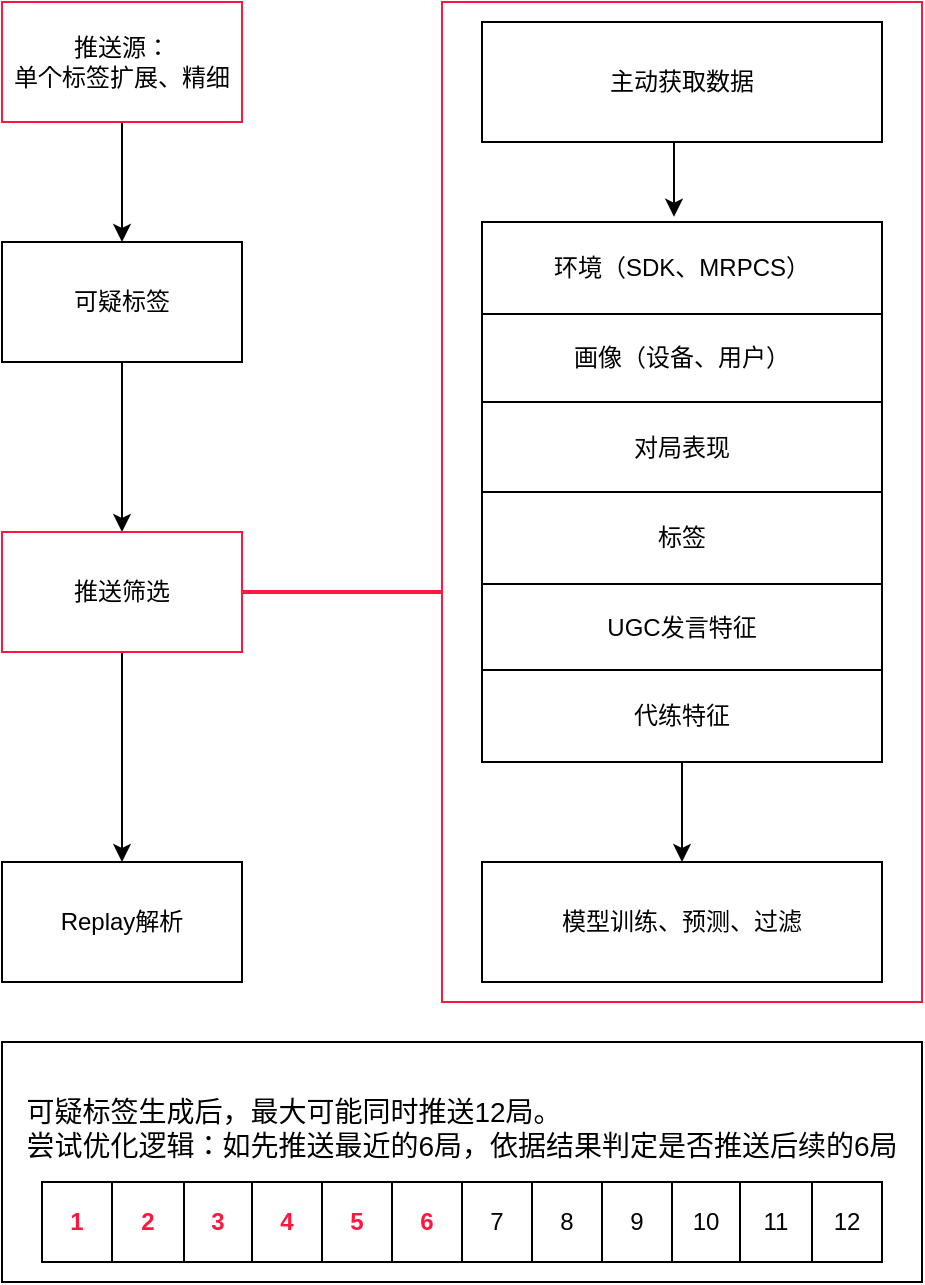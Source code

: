 <mxfile version="20.5.3" type="github">
  <diagram id="YZ-q1tX6LgQDqob_TKN2" name="第 1 页">
    <mxGraphModel dx="1998" dy="1143" grid="1" gridSize="10" guides="1" tooltips="1" connect="1" arrows="1" fold="1" page="1" pageScale="1" pageWidth="827" pageHeight="1169" math="0" shadow="0">
      <root>
        <mxCell id="0" />
        <mxCell id="1" parent="0" />
        <mxCell id="bXp4Yje_5VOtXB1nN6GT-89" value="&lt;div style=&quot;text-align: left; font-size: 14px;&quot;&gt;&lt;span style=&quot;background-color: initial; font-size: 14px;&quot;&gt;可疑标签生成后，最大可能同时推送12局。&lt;/span&gt;&lt;/div&gt;&lt;span style=&quot;font-size: 14px;&quot;&gt;尝试优化逻辑：如先推送最近的6局，依据结果判定是否推送后续的6局&lt;br&gt;&lt;br&gt;&lt;br&gt;&lt;/span&gt;" style="rounded=0;whiteSpace=wrap;html=1;strokeColor=#000000;fontSize=14;" vertex="1" parent="1">
          <mxGeometry x="160" y="600" width="460" height="120" as="geometry" />
        </mxCell>
        <mxCell id="bXp4Yje_5VOtXB1nN6GT-64" value="" style="rounded=0;whiteSpace=wrap;html=1;strokeColor=#FF173E;" vertex="1" parent="1">
          <mxGeometry x="380" y="80" width="240" height="500" as="geometry" />
        </mxCell>
        <mxCell id="bXp4Yje_5VOtXB1nN6GT-3" style="edgeStyle=orthogonalEdgeStyle;rounded=0;orthogonalLoop=1;jettySize=auto;html=1;" edge="1" parent="1" source="bXp4Yje_5VOtXB1nN6GT-1" target="bXp4Yje_5VOtXB1nN6GT-2">
          <mxGeometry relative="1" as="geometry" />
        </mxCell>
        <mxCell id="bXp4Yje_5VOtXB1nN6GT-1" value="可疑标签" style="rounded=0;whiteSpace=wrap;html=1;" vertex="1" parent="1">
          <mxGeometry x="160" y="200" width="120" height="60" as="geometry" />
        </mxCell>
        <mxCell id="bXp4Yje_5VOtXB1nN6GT-60" value="" style="edgeStyle=orthogonalEdgeStyle;rounded=0;orthogonalLoop=1;jettySize=auto;html=1;" edge="1" parent="1" source="bXp4Yje_5VOtXB1nN6GT-2" target="bXp4Yje_5VOtXB1nN6GT-59">
          <mxGeometry relative="1" as="geometry" />
        </mxCell>
        <mxCell id="bXp4Yje_5VOtXB1nN6GT-2" value="推送筛选" style="rounded=0;whiteSpace=wrap;html=1;strokeColor=#FF1443;" vertex="1" parent="1">
          <mxGeometry x="160" y="345" width="120" height="60" as="geometry" />
        </mxCell>
        <mxCell id="bXp4Yje_5VOtXB1nN6GT-63" value="" style="edgeStyle=orthogonalEdgeStyle;rounded=0;orthogonalLoop=1;jettySize=auto;html=1;" edge="1" parent="1" source="bXp4Yje_5VOtXB1nN6GT-32" target="bXp4Yje_5VOtXB1nN6GT-62">
          <mxGeometry relative="1" as="geometry" />
        </mxCell>
        <mxCell id="bXp4Yje_5VOtXB1nN6GT-32" value="" style="shape=table;html=1;whiteSpace=wrap;startSize=0;container=1;collapsible=0;childLayout=tableLayout;" vertex="1" parent="1">
          <mxGeometry x="400" y="190" width="200" height="270" as="geometry" />
        </mxCell>
        <mxCell id="bXp4Yje_5VOtXB1nN6GT-49" style="shape=tableRow;horizontal=0;startSize=0;swimlaneHead=0;swimlaneBody=0;top=0;left=0;bottom=0;right=0;collapsible=0;dropTarget=0;fillColor=none;points=[[0,0.5],[1,0.5]];portConstraint=eastwest;" vertex="1" parent="bXp4Yje_5VOtXB1nN6GT-32">
          <mxGeometry width="200" height="46" as="geometry" />
        </mxCell>
        <mxCell id="bXp4Yje_5VOtXB1nN6GT-50" value="环境（SDK、MRPCS）" style="shape=partialRectangle;html=1;whiteSpace=wrap;connectable=0;fillColor=none;top=0;left=0;bottom=0;right=0;overflow=hidden;" vertex="1" parent="bXp4Yje_5VOtXB1nN6GT-49">
          <mxGeometry width="200" height="46" as="geometry">
            <mxRectangle width="200" height="46" as="alternateBounds" />
          </mxGeometry>
        </mxCell>
        <mxCell id="bXp4Yje_5VOtXB1nN6GT-47" style="shape=tableRow;horizontal=0;startSize=0;swimlaneHead=0;swimlaneBody=0;top=0;left=0;bottom=0;right=0;collapsible=0;dropTarget=0;fillColor=none;points=[[0,0.5],[1,0.5]];portConstraint=eastwest;" vertex="1" parent="bXp4Yje_5VOtXB1nN6GT-32">
          <mxGeometry y="46" width="200" height="44" as="geometry" />
        </mxCell>
        <mxCell id="bXp4Yje_5VOtXB1nN6GT-48" value="画像（设备、用户）" style="shape=partialRectangle;html=1;whiteSpace=wrap;connectable=0;fillColor=none;top=0;left=0;bottom=0;right=0;overflow=hidden;" vertex="1" parent="bXp4Yje_5VOtXB1nN6GT-47">
          <mxGeometry width="200" height="44" as="geometry">
            <mxRectangle width="200" height="44" as="alternateBounds" />
          </mxGeometry>
        </mxCell>
        <mxCell id="bXp4Yje_5VOtXB1nN6GT-45" style="shape=tableRow;horizontal=0;startSize=0;swimlaneHead=0;swimlaneBody=0;top=0;left=0;bottom=0;right=0;collapsible=0;dropTarget=0;fillColor=none;points=[[0,0.5],[1,0.5]];portConstraint=eastwest;" vertex="1" parent="bXp4Yje_5VOtXB1nN6GT-32">
          <mxGeometry y="90" width="200" height="45" as="geometry" />
        </mxCell>
        <mxCell id="bXp4Yje_5VOtXB1nN6GT-46" value="对局表现" style="shape=partialRectangle;html=1;whiteSpace=wrap;connectable=0;fillColor=none;top=0;left=0;bottom=0;right=0;overflow=hidden;" vertex="1" parent="bXp4Yje_5VOtXB1nN6GT-45">
          <mxGeometry width="200" height="45" as="geometry">
            <mxRectangle width="200" height="45" as="alternateBounds" />
          </mxGeometry>
        </mxCell>
        <mxCell id="bXp4Yje_5VOtXB1nN6GT-33" value="" style="shape=tableRow;horizontal=0;startSize=0;swimlaneHead=0;swimlaneBody=0;top=0;left=0;bottom=0;right=0;collapsible=0;dropTarget=0;fillColor=none;points=[[0,0.5],[1,0.5]];portConstraint=eastwest;" vertex="1" parent="bXp4Yje_5VOtXB1nN6GT-32">
          <mxGeometry y="135" width="200" height="46" as="geometry" />
        </mxCell>
        <mxCell id="bXp4Yje_5VOtXB1nN6GT-34" value="标签" style="shape=partialRectangle;html=1;whiteSpace=wrap;connectable=0;fillColor=none;top=0;left=0;bottom=0;right=0;overflow=hidden;" vertex="1" parent="bXp4Yje_5VOtXB1nN6GT-33">
          <mxGeometry width="200" height="46" as="geometry">
            <mxRectangle width="200" height="46" as="alternateBounds" />
          </mxGeometry>
        </mxCell>
        <mxCell id="bXp4Yje_5VOtXB1nN6GT-37" value="" style="shape=tableRow;horizontal=0;startSize=0;swimlaneHead=0;swimlaneBody=0;top=0;left=0;bottom=0;right=0;collapsible=0;dropTarget=0;fillColor=none;points=[[0,0.5],[1,0.5]];portConstraint=eastwest;" vertex="1" parent="bXp4Yje_5VOtXB1nN6GT-32">
          <mxGeometry y="181" width="200" height="43" as="geometry" />
        </mxCell>
        <mxCell id="bXp4Yje_5VOtXB1nN6GT-38" value="UGC发言特征" style="shape=partialRectangle;html=1;whiteSpace=wrap;connectable=0;fillColor=none;top=0;left=0;bottom=0;right=0;overflow=hidden;" vertex="1" parent="bXp4Yje_5VOtXB1nN6GT-37">
          <mxGeometry width="200" height="43" as="geometry">
            <mxRectangle width="200" height="43" as="alternateBounds" />
          </mxGeometry>
        </mxCell>
        <mxCell id="bXp4Yje_5VOtXB1nN6GT-41" value="" style="shape=tableRow;horizontal=0;startSize=0;swimlaneHead=0;swimlaneBody=0;top=0;left=0;bottom=0;right=0;collapsible=0;dropTarget=0;fillColor=none;points=[[0,0.5],[1,0.5]];portConstraint=eastwest;" vertex="1" parent="bXp4Yje_5VOtXB1nN6GT-32">
          <mxGeometry y="224" width="200" height="46" as="geometry" />
        </mxCell>
        <mxCell id="bXp4Yje_5VOtXB1nN6GT-42" value="代练特征" style="shape=partialRectangle;html=1;whiteSpace=wrap;connectable=0;fillColor=none;top=0;left=0;bottom=0;right=0;overflow=hidden;" vertex="1" parent="bXp4Yje_5VOtXB1nN6GT-41">
          <mxGeometry width="200" height="46" as="geometry">
            <mxRectangle width="200" height="46" as="alternateBounds" />
          </mxGeometry>
        </mxCell>
        <mxCell id="bXp4Yje_5VOtXB1nN6GT-54" style="edgeStyle=orthogonalEdgeStyle;rounded=0;orthogonalLoop=1;jettySize=auto;html=1;exitX=0.5;exitY=1;exitDx=0;exitDy=0;entryX=0.5;entryY=0;entryDx=0;entryDy=0;" edge="1" parent="1" source="bXp4Yje_5VOtXB1nN6GT-51" target="bXp4Yje_5VOtXB1nN6GT-1">
          <mxGeometry relative="1" as="geometry" />
        </mxCell>
        <mxCell id="bXp4Yje_5VOtXB1nN6GT-51" value="推送源：&lt;br&gt;单个标签扩展、精细" style="rounded=0;whiteSpace=wrap;html=1;strokeColor=#FF173E;" vertex="1" parent="1">
          <mxGeometry x="160" y="80" width="120" height="60" as="geometry" />
        </mxCell>
        <mxCell id="bXp4Yje_5VOtXB1nN6GT-61" style="edgeStyle=orthogonalEdgeStyle;rounded=0;orthogonalLoop=1;jettySize=auto;html=1;exitX=0.5;exitY=1;exitDx=0;exitDy=0;entryX=0.48;entryY=-0.058;entryDx=0;entryDy=0;entryPerimeter=0;" edge="1" parent="1" source="bXp4Yje_5VOtXB1nN6GT-58" target="bXp4Yje_5VOtXB1nN6GT-49">
          <mxGeometry relative="1" as="geometry" />
        </mxCell>
        <mxCell id="bXp4Yje_5VOtXB1nN6GT-58" value="主动获取数据" style="rounded=0;whiteSpace=wrap;html=1;" vertex="1" parent="1">
          <mxGeometry x="400" y="90" width="200" height="60" as="geometry" />
        </mxCell>
        <mxCell id="bXp4Yje_5VOtXB1nN6GT-59" value="Replay解析" style="rounded=0;whiteSpace=wrap;html=1;" vertex="1" parent="1">
          <mxGeometry x="160" y="510" width="120" height="60" as="geometry" />
        </mxCell>
        <mxCell id="bXp4Yje_5VOtXB1nN6GT-62" value="模型训练、预测、过滤" style="whiteSpace=wrap;html=1;startSize=0;" vertex="1" parent="1">
          <mxGeometry x="400" y="510" width="200" height="60" as="geometry" />
        </mxCell>
        <mxCell id="bXp4Yje_5VOtXB1nN6GT-65" value="" style="line;strokeWidth=2;html=1;strokeColor=#FF173E;" vertex="1" parent="1">
          <mxGeometry x="280" y="370" width="100" height="10" as="geometry" />
        </mxCell>
        <mxCell id="bXp4Yje_5VOtXB1nN6GT-66" value="" style="shape=table;html=1;whiteSpace=wrap;startSize=0;container=1;collapsible=0;childLayout=tableLayout;strokeColor=#000000;" vertex="1" parent="1">
          <mxGeometry x="180" y="670" width="420" height="40" as="geometry" />
        </mxCell>
        <mxCell id="bXp4Yje_5VOtXB1nN6GT-67" value="" style="shape=tableRow;horizontal=0;startSize=0;swimlaneHead=0;swimlaneBody=0;top=0;left=0;bottom=0;right=0;collapsible=0;dropTarget=0;fillColor=none;points=[[0,0.5],[1,0.5]];portConstraint=eastwest;strokeColor=#FF173E;" vertex="1" parent="bXp4Yje_5VOtXB1nN6GT-66">
          <mxGeometry width="420" height="40" as="geometry" />
        </mxCell>
        <mxCell id="bXp4Yje_5VOtXB1nN6GT-68" value="1" style="shape=partialRectangle;html=1;whiteSpace=wrap;connectable=0;fillColor=none;top=0;left=0;bottom=0;right=0;overflow=hidden;strokeColor=#FF173E;fontColor=#FF173E;fontStyle=1" vertex="1" parent="bXp4Yje_5VOtXB1nN6GT-67">
          <mxGeometry width="35" height="40" as="geometry">
            <mxRectangle width="35" height="40" as="alternateBounds" />
          </mxGeometry>
        </mxCell>
        <mxCell id="bXp4Yje_5VOtXB1nN6GT-69" value="2" style="shape=partialRectangle;html=1;whiteSpace=wrap;connectable=0;fillColor=none;top=0;left=0;bottom=0;right=0;overflow=hidden;strokeColor=#FF173E;fontColor=#FF173E;fontStyle=1" vertex="1" parent="bXp4Yje_5VOtXB1nN6GT-67">
          <mxGeometry x="35" width="36" height="40" as="geometry">
            <mxRectangle width="36" height="40" as="alternateBounds" />
          </mxGeometry>
        </mxCell>
        <mxCell id="bXp4Yje_5VOtXB1nN6GT-70" value="3" style="shape=partialRectangle;html=1;whiteSpace=wrap;connectable=0;fillColor=none;top=0;left=0;bottom=0;right=0;overflow=hidden;strokeColor=#FF173E;fontColor=#FF173E;fontStyle=1" vertex="1" parent="bXp4Yje_5VOtXB1nN6GT-67">
          <mxGeometry x="71" width="34" height="40" as="geometry">
            <mxRectangle width="34" height="40" as="alternateBounds" />
          </mxGeometry>
        </mxCell>
        <mxCell id="bXp4Yje_5VOtXB1nN6GT-79" value="4" style="shape=partialRectangle;html=1;whiteSpace=wrap;connectable=0;fillColor=none;top=0;left=0;bottom=0;right=0;overflow=hidden;strokeColor=#FF173E;fontColor=#FF173E;fontStyle=1" vertex="1" parent="bXp4Yje_5VOtXB1nN6GT-67">
          <mxGeometry x="105" width="35" height="40" as="geometry">
            <mxRectangle width="35" height="40" as="alternateBounds" />
          </mxGeometry>
        </mxCell>
        <mxCell id="bXp4Yje_5VOtXB1nN6GT-80" value="5" style="shape=partialRectangle;html=1;whiteSpace=wrap;connectable=0;fillColor=none;top=0;left=0;bottom=0;right=0;overflow=hidden;strokeColor=#FF173E;fontColor=#FF173E;fontStyle=1" vertex="1" parent="bXp4Yje_5VOtXB1nN6GT-67">
          <mxGeometry x="140" width="35" height="40" as="geometry">
            <mxRectangle width="35" height="40" as="alternateBounds" />
          </mxGeometry>
        </mxCell>
        <mxCell id="bXp4Yje_5VOtXB1nN6GT-81" value="6" style="shape=partialRectangle;html=1;whiteSpace=wrap;connectable=0;fillColor=none;top=0;left=0;bottom=0;right=0;overflow=hidden;strokeColor=#FF173E;fontColor=#FF173E;fontStyle=1" vertex="1" parent="bXp4Yje_5VOtXB1nN6GT-67">
          <mxGeometry x="175" width="35" height="40" as="geometry">
            <mxRectangle width="35" height="40" as="alternateBounds" />
          </mxGeometry>
        </mxCell>
        <mxCell id="bXp4Yje_5VOtXB1nN6GT-82" value="7" style="shape=partialRectangle;html=1;whiteSpace=wrap;connectable=0;fillColor=none;top=0;left=0;bottom=0;right=0;overflow=hidden;strokeColor=#FF173E;" vertex="1" parent="bXp4Yje_5VOtXB1nN6GT-67">
          <mxGeometry x="210" width="35" height="40" as="geometry">
            <mxRectangle width="35" height="40" as="alternateBounds" />
          </mxGeometry>
        </mxCell>
        <mxCell id="bXp4Yje_5VOtXB1nN6GT-83" value="8" style="shape=partialRectangle;html=1;whiteSpace=wrap;connectable=0;fillColor=none;top=0;left=0;bottom=0;right=0;overflow=hidden;strokeColor=#FF173E;" vertex="1" parent="bXp4Yje_5VOtXB1nN6GT-67">
          <mxGeometry x="245" width="35" height="40" as="geometry">
            <mxRectangle width="35" height="40" as="alternateBounds" />
          </mxGeometry>
        </mxCell>
        <mxCell id="bXp4Yje_5VOtXB1nN6GT-84" value="9" style="shape=partialRectangle;html=1;whiteSpace=wrap;connectable=0;fillColor=none;top=0;left=0;bottom=0;right=0;overflow=hidden;strokeColor=#FF173E;" vertex="1" parent="bXp4Yje_5VOtXB1nN6GT-67">
          <mxGeometry x="280" width="35" height="40" as="geometry">
            <mxRectangle width="35" height="40" as="alternateBounds" />
          </mxGeometry>
        </mxCell>
        <mxCell id="bXp4Yje_5VOtXB1nN6GT-85" value="10" style="shape=partialRectangle;html=1;whiteSpace=wrap;connectable=0;fillColor=none;top=0;left=0;bottom=0;right=0;overflow=hidden;strokeColor=#FF173E;" vertex="1" parent="bXp4Yje_5VOtXB1nN6GT-67">
          <mxGeometry x="315" width="34" height="40" as="geometry">
            <mxRectangle width="34" height="40" as="alternateBounds" />
          </mxGeometry>
        </mxCell>
        <mxCell id="bXp4Yje_5VOtXB1nN6GT-86" value="11" style="shape=partialRectangle;html=1;whiteSpace=wrap;connectable=0;fillColor=none;top=0;left=0;bottom=0;right=0;overflow=hidden;strokeColor=#FF173E;" vertex="1" parent="bXp4Yje_5VOtXB1nN6GT-67">
          <mxGeometry x="349" width="36" height="40" as="geometry">
            <mxRectangle width="36" height="40" as="alternateBounds" />
          </mxGeometry>
        </mxCell>
        <mxCell id="bXp4Yje_5VOtXB1nN6GT-87" value="12" style="shape=partialRectangle;html=1;whiteSpace=wrap;connectable=0;fillColor=none;top=0;left=0;bottom=0;right=0;overflow=hidden;strokeColor=#FF173E;" vertex="1" parent="bXp4Yje_5VOtXB1nN6GT-67">
          <mxGeometry x="385" width="35" height="40" as="geometry">
            <mxRectangle width="35" height="40" as="alternateBounds" />
          </mxGeometry>
        </mxCell>
      </root>
    </mxGraphModel>
  </diagram>
</mxfile>
